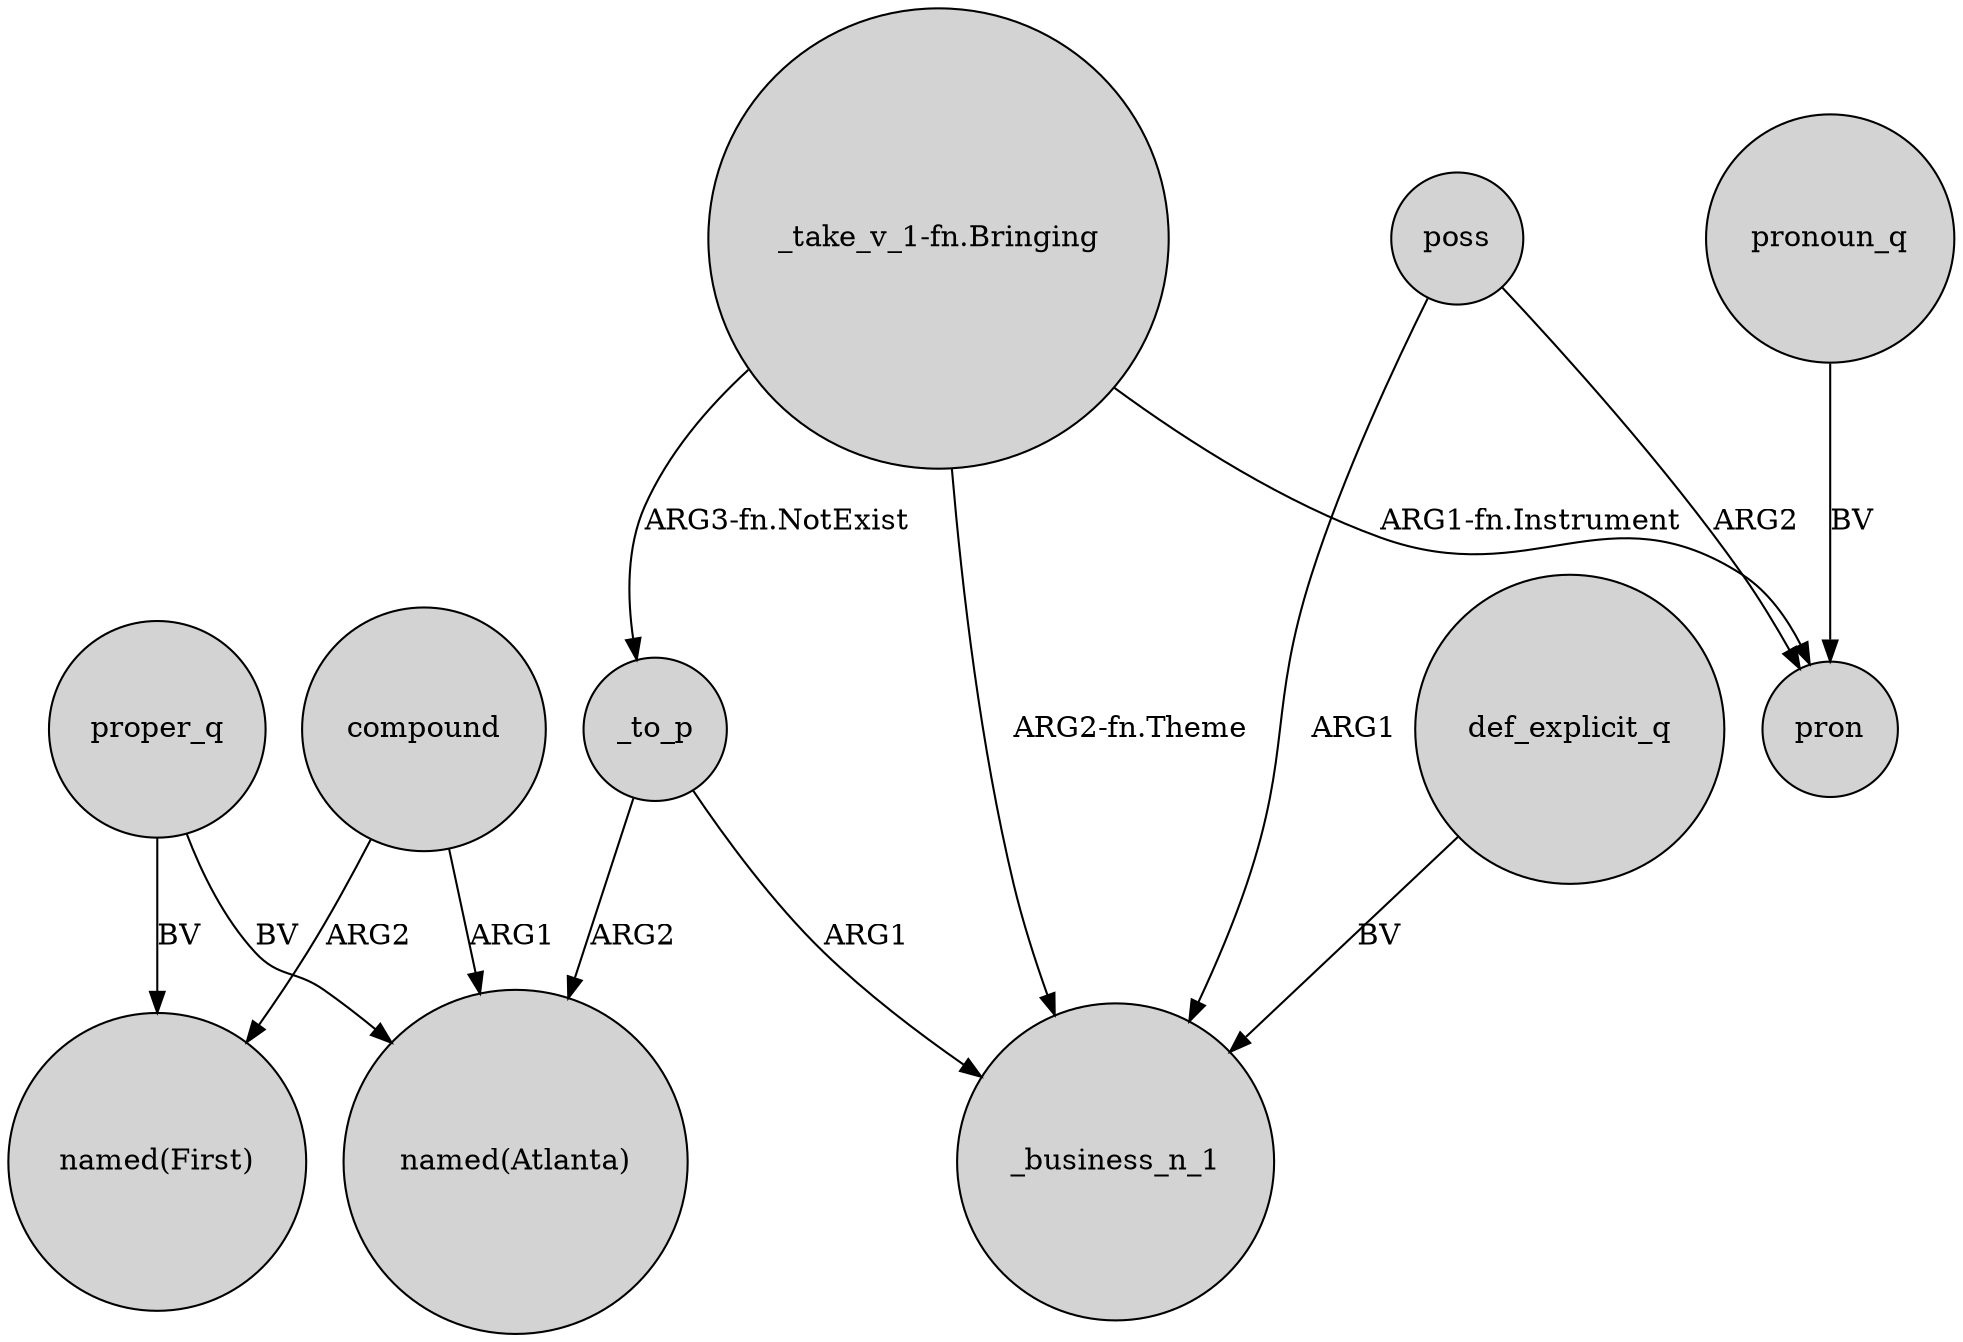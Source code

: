 digraph {
	node [shape=circle style=filled]
	proper_q -> "named(First)" [label=BV]
	compound -> "named(First)" [label=ARG2]
	_to_p -> "named(Atlanta)" [label=ARG2]
	poss -> pron [label=ARG2]
	"_take_v_1-fn.Bringing" -> _business_n_1 [label="ARG2-fn.Theme"]
	compound -> "named(Atlanta)" [label=ARG1]
	"_take_v_1-fn.Bringing" -> _to_p [label="ARG3-fn.NotExist"]
	_to_p -> _business_n_1 [label=ARG1]
	"_take_v_1-fn.Bringing" -> pron [label="ARG1-fn.Instrument"]
	proper_q -> "named(Atlanta)" [label=BV]
	poss -> _business_n_1 [label=ARG1]
	def_explicit_q -> _business_n_1 [label=BV]
	pronoun_q -> pron [label=BV]
}
